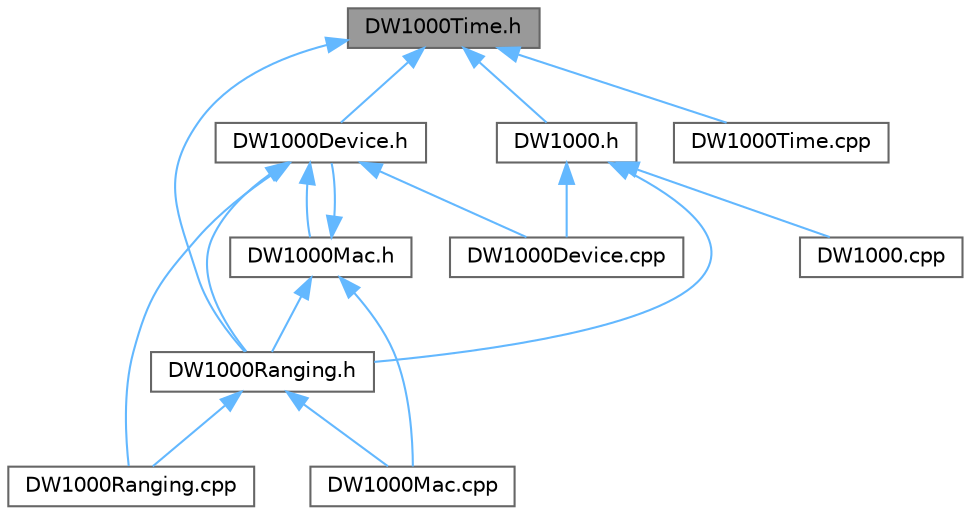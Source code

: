 digraph "DW1000Time.h"
{
 // LATEX_PDF_SIZE
  bgcolor="transparent";
  edge [fontname=Helvetica,fontsize=10,labelfontname=Helvetica,labelfontsize=10];
  node [fontname=Helvetica,fontsize=10,shape=box,height=0.2,width=0.4];
  Node1 [id="Node000001",label="DW1000Time.h",height=0.2,width=0.4,color="gray40", fillcolor="grey60", style="filled", fontcolor="black",tooltip=" "];
  Node1 -> Node2 [id="edge17_Node000001_Node000002",dir="back",color="steelblue1",style="solid",tooltip=" "];
  Node2 [id="Node000002",label="DW1000.h",height=0.2,width=0.4,color="grey40", fillcolor="white", style="filled",URL="$_d_w1000_8h.html",tooltip=" "];
  Node2 -> Node3 [id="edge18_Node000002_Node000003",dir="back",color="steelblue1",style="solid",tooltip=" "];
  Node3 [id="Node000003",label="DW1000.cpp",height=0.2,width=0.4,color="grey40", fillcolor="white", style="filled",URL="$_d_w1000_8cpp.html",tooltip=" "];
  Node2 -> Node4 [id="edge19_Node000002_Node000004",dir="back",color="steelblue1",style="solid",tooltip=" "];
  Node4 [id="Node000004",label="DW1000Device.cpp",height=0.2,width=0.4,color="grey40", fillcolor="white", style="filled",URL="$_d_w1000_device_8cpp.html",tooltip=" "];
  Node2 -> Node5 [id="edge20_Node000002_Node000005",dir="back",color="steelblue1",style="solid",tooltip=" "];
  Node5 [id="Node000005",label="DW1000Ranging.h",height=0.2,width=0.4,color="grey40", fillcolor="white", style="filled",URL="$_d_w1000_ranging_8h.html",tooltip=" "];
  Node5 -> Node6 [id="edge21_Node000005_Node000006",dir="back",color="steelblue1",style="solid",tooltip=" "];
  Node6 [id="Node000006",label="DW1000Mac.cpp",height=0.2,width=0.4,color="grey40", fillcolor="white", style="filled",URL="$_d_w1000_mac_8cpp.html",tooltip=" "];
  Node5 -> Node7 [id="edge22_Node000005_Node000007",dir="back",color="steelblue1",style="solid",tooltip=" "];
  Node7 [id="Node000007",label="DW1000Ranging.cpp",height=0.2,width=0.4,color="grey40", fillcolor="white", style="filled",URL="$_d_w1000_ranging_8cpp.html",tooltip=" "];
  Node1 -> Node8 [id="edge23_Node000001_Node000008",dir="back",color="steelblue1",style="solid",tooltip=" "];
  Node8 [id="Node000008",label="DW1000Device.h",height=0.2,width=0.4,color="grey40", fillcolor="white", style="filled",URL="$_d_w1000_device_8h.html",tooltip=" "];
  Node8 -> Node4 [id="edge24_Node000008_Node000004",dir="back",color="steelblue1",style="solid",tooltip=" "];
  Node8 -> Node9 [id="edge25_Node000008_Node000009",dir="back",color="steelblue1",style="solid",tooltip=" "];
  Node9 [id="Node000009",label="DW1000Mac.h",height=0.2,width=0.4,color="grey40", fillcolor="white", style="filled",URL="$_d_w1000_mac_8h.html",tooltip=" "];
  Node9 -> Node8 [id="edge26_Node000009_Node000008",dir="back",color="steelblue1",style="solid",tooltip=" "];
  Node9 -> Node6 [id="edge27_Node000009_Node000006",dir="back",color="steelblue1",style="solid",tooltip=" "];
  Node9 -> Node5 [id="edge28_Node000009_Node000005",dir="back",color="steelblue1",style="solid",tooltip=" "];
  Node8 -> Node7 [id="edge29_Node000008_Node000007",dir="back",color="steelblue1",style="solid",tooltip=" "];
  Node8 -> Node5 [id="edge30_Node000008_Node000005",dir="back",color="steelblue1",style="solid",tooltip=" "];
  Node1 -> Node5 [id="edge31_Node000001_Node000005",dir="back",color="steelblue1",style="solid",tooltip=" "];
  Node1 -> Node10 [id="edge32_Node000001_Node000010",dir="back",color="steelblue1",style="solid",tooltip=" "];
  Node10 [id="Node000010",label="DW1000Time.cpp",height=0.2,width=0.4,color="grey40", fillcolor="white", style="filled",URL="$_d_w1000_time_8cpp.html",tooltip=" "];
}

